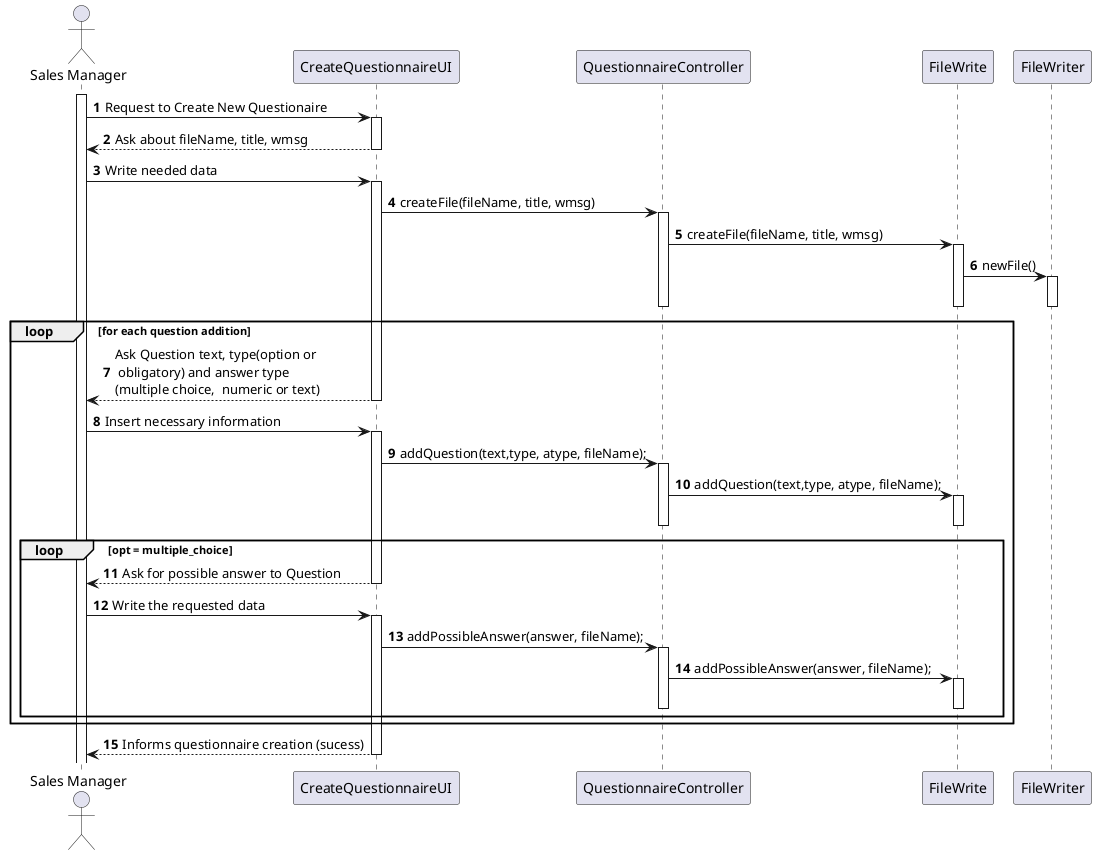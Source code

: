 @startuml
'https://plantuml.com/sequence-diagram

autonumber

actor "Sales Manager" as SM
participant "CreateQuestionnaireUI" as UI
participant "QuestionnaireController" as CTR
participant "FileWrite" as FW
participant "FileWriter" as FWR


activate SM

SM->UI : Request to Create New Questionaire
activate UI
SM<--UI : Ask about fileName, title, wmsg
deactivate UI
SM->UI : Write needed data
activate UI
UI->CTR : createFile(fileName, title, wmsg)
activate CTR
CTR -> FW : createFile(fileName, title, wmsg)
activate FW
FW -> FWR : newFile()
activate FWR
deactivate FWR
deactivate FW
deactivate CTR
loop for each question addition

SM<--UI : Ask Question text, type(option or \n obligatory) and answer type \n(multiple choice,  numeric or text)
deactivate UI

SM->UI : Insert necessary information
activate UI

UI-> CTR : addQuestion(text,type, atype, fileName);
activate CTR
CTR -> FW : addQuestion(text,type, atype, fileName);
activate FW
deactivate FW
deactivate CTR


loop opt = multiple_choice


SM<--UI : Ask for possible answer to Question
deactivate UI
SM->UI : Write the requested data
activate UI

UI -> CTR : addPossibleAnswer(answer, fileName);
activate CTR
CTR -> FW : addPossibleAnswer(answer, fileName);
activate FW
deactivate FW
deactivate CTR

end

end
SM<--UI : Informs questionnaire creation (sucess)
deactivate UI

@enduml